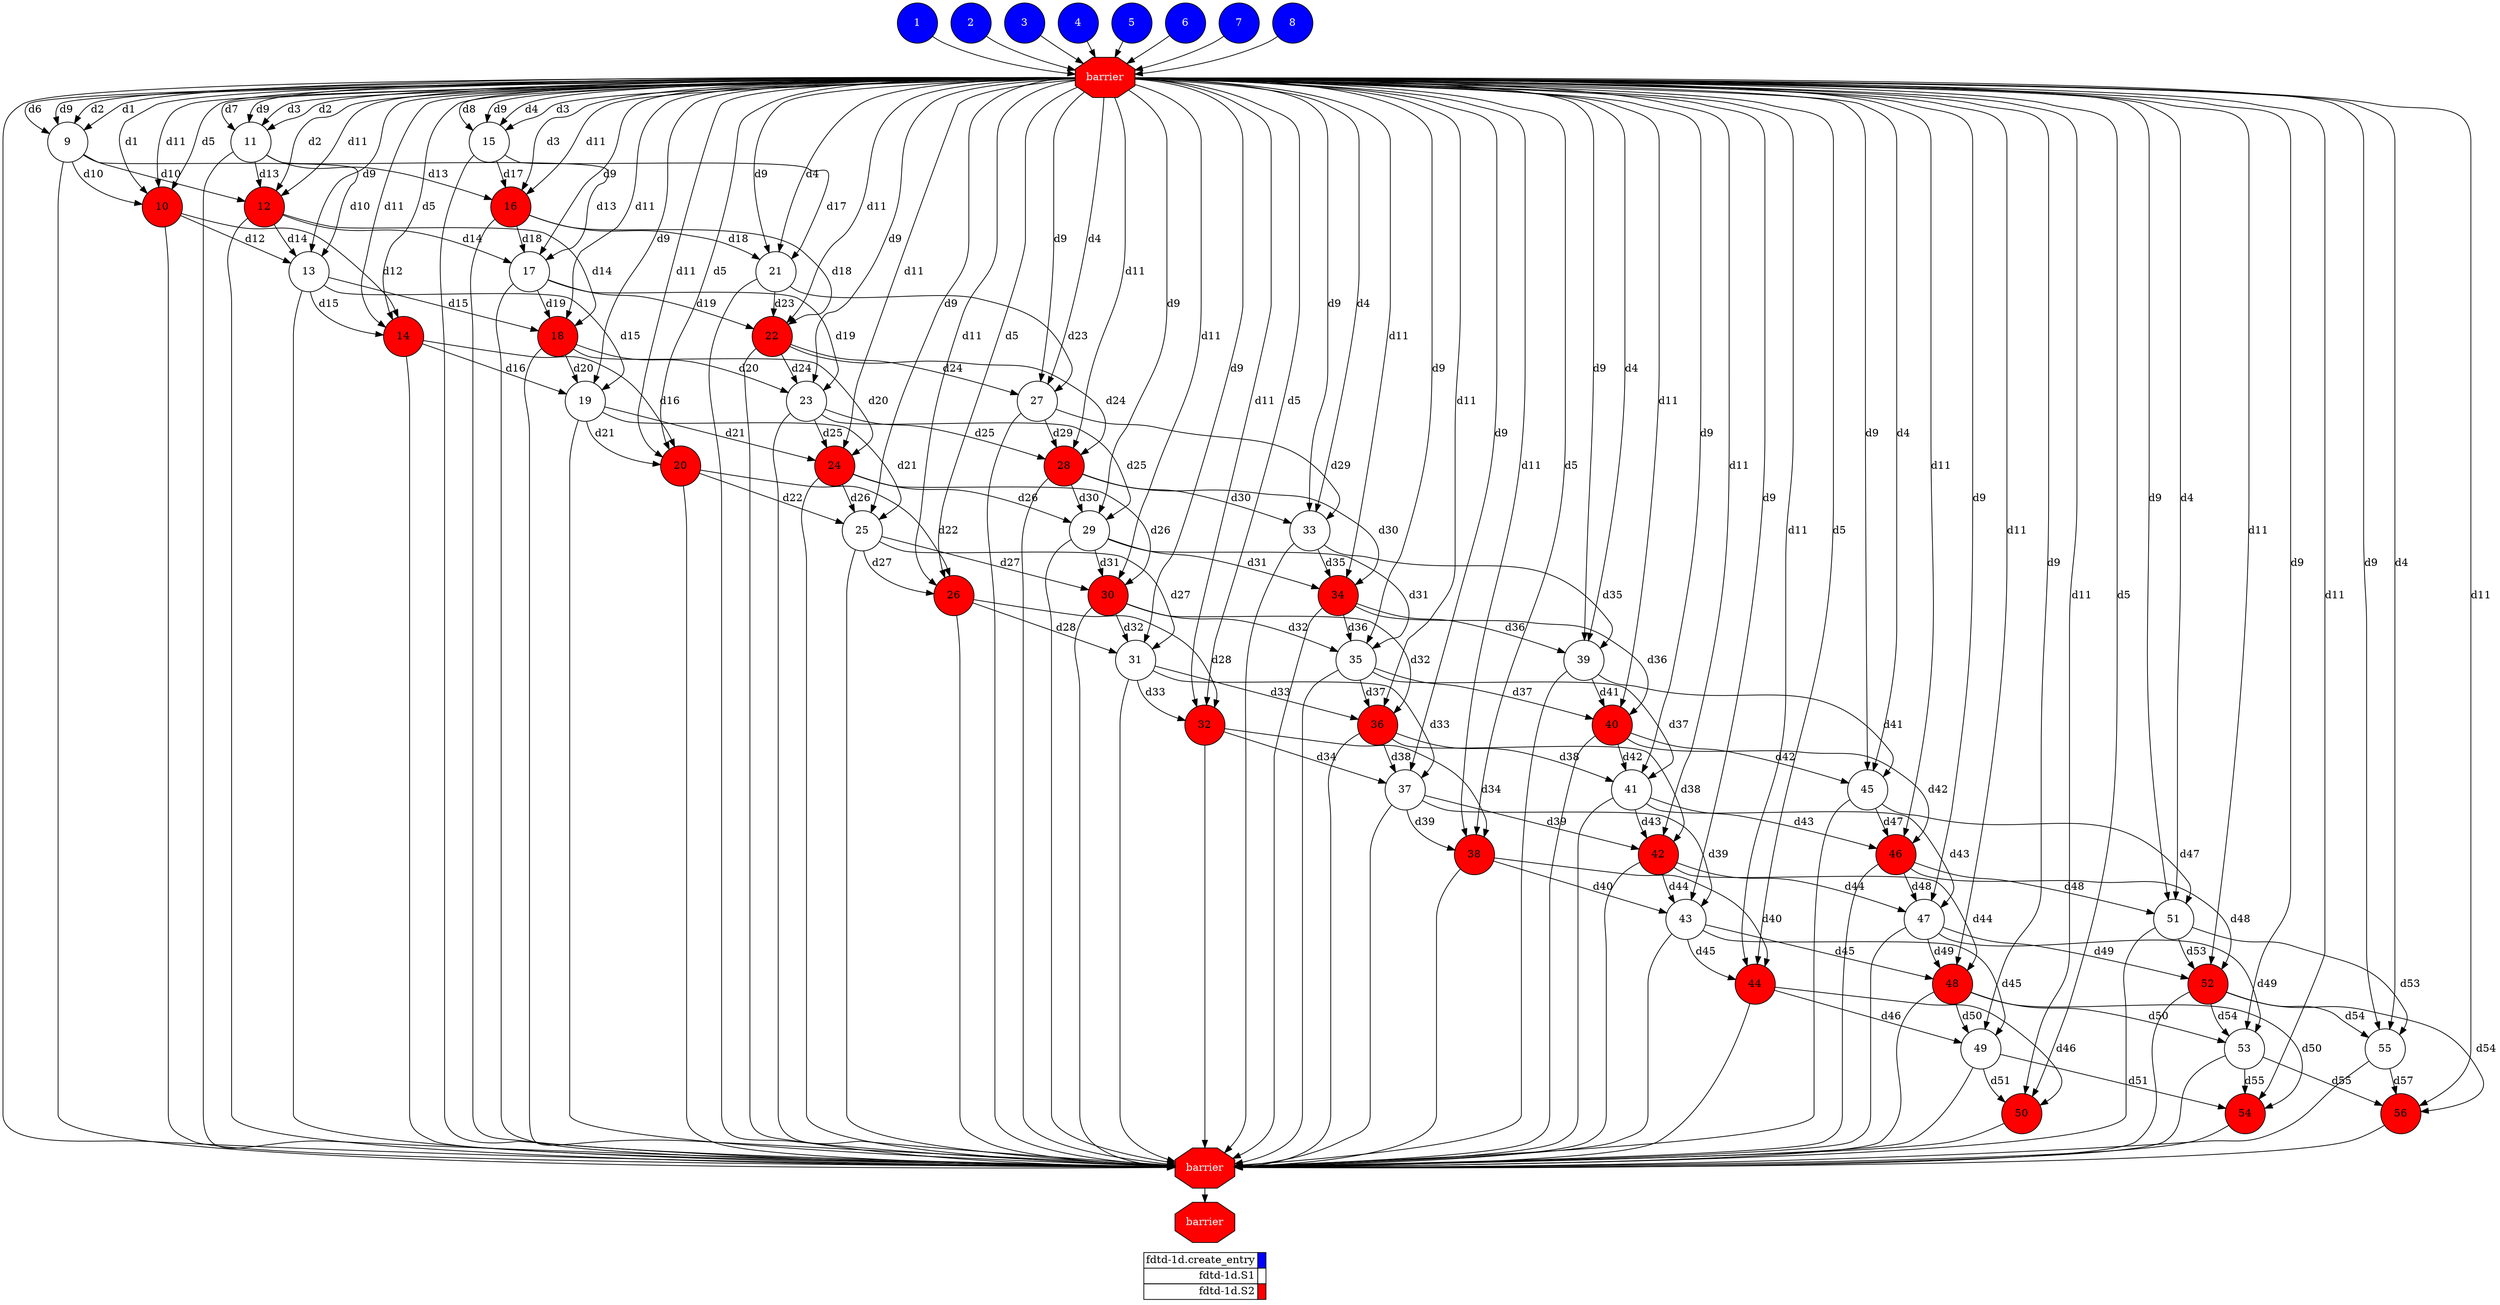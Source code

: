 digraph {
  rankdir=TB;
  labeljust="l";
  subgraph dependence_graph {
    ranksep=0.20;
    node[height=0.75];

1[shape=circle, style=filled fillcolor="#0000ff" fontcolor="#ffffff"];
2[shape=circle, style=filled fillcolor="#0000ff" fontcolor="#ffffff"];
3[shape=circle, style=filled fillcolor="#0000ff" fontcolor="#ffffff"];
4[shape=circle, style=filled fillcolor="#0000ff" fontcolor="#ffffff"];
5[shape=circle, style=filled fillcolor="#0000ff" fontcolor="#ffffff"];
6[shape=circle, style=filled fillcolor="#0000ff" fontcolor="#ffffff"];
7[shape=circle, style=filled fillcolor="#0000ff" fontcolor="#ffffff"];
8[shape=circle, style=filled fillcolor="#0000ff" fontcolor="#ffffff"];
Synchro1[label="barrier", shape=octagon, style=filled fillcolor="#ff0000" fontcolor="#FFFFFF"];
7 -> Synchro1;
2 -> Synchro1;
6 -> Synchro1;
8 -> Synchro1;
1 -> Synchro1;
4 -> Synchro1;
3 -> Synchro1;
5 -> Synchro1;
9[shape=circle, style=filled fillcolor="#ffffff" fontcolor="#000000"];
Synchro1 -> 9[ label="d6" ];
Synchro1 -> 9[ label="d9" ];
Synchro1 -> 9[ label="d2" ];
Synchro1 -> 9[ label="d1" ];
10[shape=circle, style=filled fillcolor="#ff0000" fontcolor="#000000"];
Synchro1 -> 10[ label="d1" ];
Synchro1 -> 10[ label="d11" ];
9 -> 10[ label="d10" ];
Synchro1 -> 10[ label="d5" ];
11[shape=circle, style=filled fillcolor="#ffffff" fontcolor="#000000"];
Synchro1 -> 11[ label="d7" ];
Synchro1 -> 11[ label="d9" ];
Synchro1 -> 11[ label="d3" ];
Synchro1 -> 11[ label="d2" ];
12[shape=circle, style=filled fillcolor="#ff0000" fontcolor="#000000"];
Synchro1 -> 12[ label="d2" ];
Synchro1 -> 12[ label="d11" ];
11 -> 12[ label="d13" ];
9 -> 12[ label="d10" ];
13[shape=circle, style=filled fillcolor="#ffffff" fontcolor="#000000"];
9 -> 13[ label="d10" ];
Synchro1 -> 13[ label="d9" ];
12 -> 13[ label="d14" ];
10 -> 13[ label="d12" ];
14[shape=circle, style=filled fillcolor="#ff0000" fontcolor="#000000"];
10 -> 14[ label="d12" ];
Synchro1 -> 14[ label="d11" ];
13 -> 14[ label="d15" ];
Synchro1 -> 14[ label="d5" ];
15[shape=circle, style=filled fillcolor="#ffffff" fontcolor="#000000"];
Synchro1 -> 15[ label="d8" ];
Synchro1 -> 15[ label="d9" ];
Synchro1 -> 15[ label="d4" ];
Synchro1 -> 15[ label="d3" ];
16[shape=circle, style=filled fillcolor="#ff0000" fontcolor="#000000"];
Synchro1 -> 16[ label="d3" ];
Synchro1 -> 16[ label="d11" ];
15 -> 16[ label="d17" ];
11 -> 16[ label="d13" ];
17[shape=circle, style=filled fillcolor="#ffffff" fontcolor="#000000"];
11 -> 17[ label="d13" ];
Synchro1 -> 17[ label="d9" ];
16 -> 17[ label="d18" ];
12 -> 17[ label="d14" ];
18[shape=circle, style=filled fillcolor="#ff0000" fontcolor="#000000"];
12 -> 18[ label="d14" ];
Synchro1 -> 18[ label="d11" ];
17 -> 18[ label="d19" ];
13 -> 18[ label="d15" ];
19[shape=circle, style=filled fillcolor="#ffffff" fontcolor="#000000"];
13 -> 19[ label="d15" ];
Synchro1 -> 19[ label="d9" ];
18 -> 19[ label="d20" ];
14 -> 19[ label="d16" ];
20[shape=circle, style=filled fillcolor="#ff0000" fontcolor="#000000"];
14 -> 20[ label="d16" ];
Synchro1 -> 20[ label="d11" ];
19 -> 20[ label="d21" ];
Synchro1 -> 20[ label="d5" ];
21[shape=circle, style=filled fillcolor="#ffffff" fontcolor="#000000"];
15 -> 21[ label="d17" ];
Synchro1 -> 21[ label="d9" ];
Synchro1 -> 21[ label="d4" ];
16 -> 21[ label="d18" ];
22[shape=circle, style=filled fillcolor="#ff0000" fontcolor="#000000"];
16 -> 22[ label="d18" ];
Synchro1 -> 22[ label="d11" ];
21 -> 22[ label="d23" ];
17 -> 22[ label="d19" ];
23[shape=circle, style=filled fillcolor="#ffffff" fontcolor="#000000"];
17 -> 23[ label="d19" ];
Synchro1 -> 23[ label="d9" ];
22 -> 23[ label="d24" ];
18 -> 23[ label="d20" ];
24[shape=circle, style=filled fillcolor="#ff0000" fontcolor="#000000"];
18 -> 24[ label="d20" ];
Synchro1 -> 24[ label="d11" ];
23 -> 24[ label="d25" ];
19 -> 24[ label="d21" ];
25[shape=circle, style=filled fillcolor="#ffffff" fontcolor="#000000"];
19 -> 25[ label="d21" ];
Synchro1 -> 25[ label="d9" ];
24 -> 25[ label="d26" ];
20 -> 25[ label="d22" ];
26[shape=circle, style=filled fillcolor="#ff0000" fontcolor="#000000"];
20 -> 26[ label="d22" ];
Synchro1 -> 26[ label="d11" ];
25 -> 26[ label="d27" ];
Synchro1 -> 26[ label="d5" ];
27[shape=circle, style=filled fillcolor="#ffffff" fontcolor="#000000"];
21 -> 27[ label="d23" ];
Synchro1 -> 27[ label="d9" ];
Synchro1 -> 27[ label="d4" ];
22 -> 27[ label="d24" ];
28[shape=circle, style=filled fillcolor="#ff0000" fontcolor="#000000"];
22 -> 28[ label="d24" ];
Synchro1 -> 28[ label="d11" ];
27 -> 28[ label="d29" ];
23 -> 28[ label="d25" ];
29[shape=circle, style=filled fillcolor="#ffffff" fontcolor="#000000"];
23 -> 29[ label="d25" ];
Synchro1 -> 29[ label="d9" ];
28 -> 29[ label="d30" ];
24 -> 29[ label="d26" ];
30[shape=circle, style=filled fillcolor="#ff0000" fontcolor="#000000"];
24 -> 30[ label="d26" ];
Synchro1 -> 30[ label="d11" ];
29 -> 30[ label="d31" ];
25 -> 30[ label="d27" ];
31[shape=circle, style=filled fillcolor="#ffffff" fontcolor="#000000"];
25 -> 31[ label="d27" ];
Synchro1 -> 31[ label="d9" ];
30 -> 31[ label="d32" ];
26 -> 31[ label="d28" ];
32[shape=circle, style=filled fillcolor="#ff0000" fontcolor="#000000"];
26 -> 32[ label="d28" ];
Synchro1 -> 32[ label="d11" ];
31 -> 32[ label="d33" ];
Synchro1 -> 32[ label="d5" ];
33[shape=circle, style=filled fillcolor="#ffffff" fontcolor="#000000"];
27 -> 33[ label="d29" ];
Synchro1 -> 33[ label="d9" ];
Synchro1 -> 33[ label="d4" ];
28 -> 33[ label="d30" ];
34[shape=circle, style=filled fillcolor="#ff0000" fontcolor="#000000"];
28 -> 34[ label="d30" ];
Synchro1 -> 34[ label="d11" ];
33 -> 34[ label="d35" ];
29 -> 34[ label="d31" ];
35[shape=circle, style=filled fillcolor="#ffffff" fontcolor="#000000"];
29 -> 35[ label="d31" ];
Synchro1 -> 35[ label="d9" ];
34 -> 35[ label="d36" ];
30 -> 35[ label="d32" ];
36[shape=circle, style=filled fillcolor="#ff0000" fontcolor="#000000"];
30 -> 36[ label="d32" ];
Synchro1 -> 36[ label="d11" ];
35 -> 36[ label="d37" ];
31 -> 36[ label="d33" ];
37[shape=circle, style=filled fillcolor="#ffffff" fontcolor="#000000"];
31 -> 37[ label="d33" ];
Synchro1 -> 37[ label="d9" ];
36 -> 37[ label="d38" ];
32 -> 37[ label="d34" ];
38[shape=circle, style=filled fillcolor="#ff0000" fontcolor="#000000"];
32 -> 38[ label="d34" ];
Synchro1 -> 38[ label="d11" ];
37 -> 38[ label="d39" ];
Synchro1 -> 38[ label="d5" ];
39[shape=circle, style=filled fillcolor="#ffffff" fontcolor="#000000"];
33 -> 39[ label="d35" ];
Synchro1 -> 39[ label="d9" ];
Synchro1 -> 39[ label="d4" ];
34 -> 39[ label="d36" ];
40[shape=circle, style=filled fillcolor="#ff0000" fontcolor="#000000"];
34 -> 40[ label="d36" ];
Synchro1 -> 40[ label="d11" ];
39 -> 40[ label="d41" ];
35 -> 40[ label="d37" ];
41[shape=circle, style=filled fillcolor="#ffffff" fontcolor="#000000"];
35 -> 41[ label="d37" ];
Synchro1 -> 41[ label="d9" ];
40 -> 41[ label="d42" ];
36 -> 41[ label="d38" ];
42[shape=circle, style=filled fillcolor="#ff0000" fontcolor="#000000"];
36 -> 42[ label="d38" ];
Synchro1 -> 42[ label="d11" ];
41 -> 42[ label="d43" ];
37 -> 42[ label="d39" ];
43[shape=circle, style=filled fillcolor="#ffffff" fontcolor="#000000"];
37 -> 43[ label="d39" ];
Synchro1 -> 43[ label="d9" ];
42 -> 43[ label="d44" ];
38 -> 43[ label="d40" ];
44[shape=circle, style=filled fillcolor="#ff0000" fontcolor="#000000"];
38 -> 44[ label="d40" ];
Synchro1 -> 44[ label="d11" ];
43 -> 44[ label="d45" ];
Synchro1 -> 44[ label="d5" ];
45[shape=circle, style=filled fillcolor="#ffffff" fontcolor="#000000"];
39 -> 45[ label="d41" ];
Synchro1 -> 45[ label="d9" ];
Synchro1 -> 45[ label="d4" ];
40 -> 45[ label="d42" ];
46[shape=circle, style=filled fillcolor="#ff0000" fontcolor="#000000"];
40 -> 46[ label="d42" ];
Synchro1 -> 46[ label="d11" ];
45 -> 46[ label="d47" ];
41 -> 46[ label="d43" ];
47[shape=circle, style=filled fillcolor="#ffffff" fontcolor="#000000"];
41 -> 47[ label="d43" ];
Synchro1 -> 47[ label="d9" ];
46 -> 47[ label="d48" ];
42 -> 47[ label="d44" ];
48[shape=circle, style=filled fillcolor="#ff0000" fontcolor="#000000"];
42 -> 48[ label="d44" ];
Synchro1 -> 48[ label="d11" ];
47 -> 48[ label="d49" ];
43 -> 48[ label="d45" ];
49[shape=circle, style=filled fillcolor="#ffffff" fontcolor="#000000"];
43 -> 49[ label="d45" ];
Synchro1 -> 49[ label="d9" ];
48 -> 49[ label="d50" ];
44 -> 49[ label="d46" ];
50[shape=circle, style=filled fillcolor="#ff0000" fontcolor="#000000"];
44 -> 50[ label="d46" ];
Synchro1 -> 50[ label="d11" ];
49 -> 50[ label="d51" ];
Synchro1 -> 50[ label="d5" ];
51[shape=circle, style=filled fillcolor="#ffffff" fontcolor="#000000"];
45 -> 51[ label="d47" ];
Synchro1 -> 51[ label="d9" ];
Synchro1 -> 51[ label="d4" ];
46 -> 51[ label="d48" ];
52[shape=circle, style=filled fillcolor="#ff0000" fontcolor="#000000"];
46 -> 52[ label="d48" ];
Synchro1 -> 52[ label="d11" ];
51 -> 52[ label="d53" ];
47 -> 52[ label="d49" ];
53[shape=circle, style=filled fillcolor="#ffffff" fontcolor="#000000"];
47 -> 53[ label="d49" ];
Synchro1 -> 53[ label="d9" ];
52 -> 53[ label="d54" ];
48 -> 53[ label="d50" ];
54[shape=circle, style=filled fillcolor="#ff0000" fontcolor="#000000"];
48 -> 54[ label="d50" ];
Synchro1 -> 54[ label="d11" ];
53 -> 54[ label="d55" ];
49 -> 54[ label="d51" ];
55[shape=circle, style=filled fillcolor="#ffffff" fontcolor="#000000"];
51 -> 55[ label="d53" ];
Synchro1 -> 55[ label="d9" ];
Synchro1 -> 55[ label="d4" ];
52 -> 55[ label="d54" ];
56[shape=circle, style=filled fillcolor="#ff0000" fontcolor="#000000"];
52 -> 56[ label="d54" ];
Synchro1 -> 56[ label="d11" ];
55 -> 56[ label="d57" ];
53 -> 56[ label="d55" ];
Synchro2[label="barrier", shape=octagon, style=filled fillcolor="#ff0000" fontcolor="#FFFFFF"];
Synchro1 -> Synchro2;
36 -> Synchro2;
52 -> Synchro2;
45 -> Synchro2;
25 -> Synchro2;
29 -> Synchro2;
48 -> Synchro2;
22 -> Synchro2;
20 -> Synchro2;
9 -> Synchro2;
14 -> Synchro2;
33 -> Synchro2;
51 -> Synchro2;
21 -> Synchro2;
49 -> Synchro2;
46 -> Synchro2;
30 -> Synchro2;
41 -> Synchro2;
50 -> Synchro2;
54 -> Synchro2;
18 -> Synchro2;
38 -> Synchro2;
42 -> Synchro2;
56 -> Synchro2;
32 -> Synchro2;
31 -> Synchro2;
43 -> Synchro2;
19 -> Synchro2;
44 -> Synchro2;
12 -> Synchro2;
23 -> Synchro2;
27 -> Synchro2;
13 -> Synchro2;
39 -> Synchro2;
34 -> Synchro2;
11 -> Synchro2;
26 -> Synchro2;
53 -> Synchro2;
10 -> Synchro2;
35 -> Synchro2;
24 -> Synchro2;
55 -> Synchro2;
28 -> Synchro2;
16 -> Synchro2;
37 -> Synchro2;
40 -> Synchro2;
17 -> Synchro2;
47 -> Synchro2;
15 -> Synchro2;
Synchro3[label="barrier", shape=octagon, style=filled fillcolor="#ff0000" fontcolor="#FFFFFF"];
Synchro2 -> Synchro3;  }
  subgraph legend {
    rank=sink;
    node [shape=plaintext, height=0.75];
    ranksep=0.20;
    label = "Legend";
    key [label=<
      <table border="0" cellpadding="2" cellspacing="0" cellborder="1">
<tr>
<td align="right">fdtd-1d.create_entry</td>
<td bgcolor="#0000ff">&nbsp;</td>
</tr>
<tr>
<td align="right">fdtd-1d.S1</td>
<td bgcolor="#ffffff">&nbsp;</td>
</tr>
<tr>
<td align="right">fdtd-1d.S2</td>
<td bgcolor="#ff0000">&nbsp;</td>
</tr>
      </table>
    >]
  }
}
